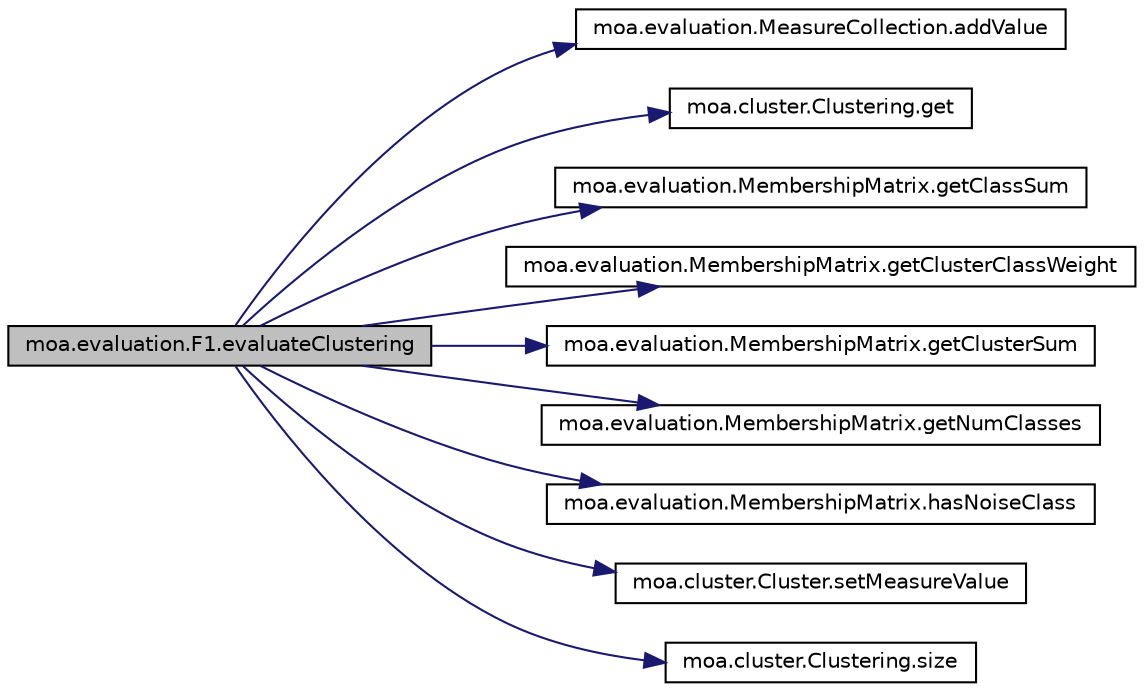 digraph G
{
  edge [fontname="Helvetica",fontsize="10",labelfontname="Helvetica",labelfontsize="10"];
  node [fontname="Helvetica",fontsize="10",shape=record];
  rankdir=LR;
  Node1 [label="moa.evaluation.F1.evaluateClustering",height=0.2,width=0.4,color="black", fillcolor="grey75", style="filled" fontcolor="black"];
  Node1 -> Node2 [color="midnightblue",fontsize="10",style="solid",fontname="Helvetica"];
  Node2 [label="moa.evaluation.MeasureCollection.addValue",height=0.2,width=0.4,color="black", fillcolor="white", style="filled",URL="$classmoa_1_1evaluation_1_1MeasureCollection.html#a344a1c04e2e600092750c6676b9c9906"];
  Node1 -> Node3 [color="midnightblue",fontsize="10",style="solid",fontname="Helvetica"];
  Node3 [label="moa.cluster.Clustering.get",height=0.2,width=0.4,color="black", fillcolor="white", style="filled",URL="$classmoa_1_1cluster_1_1Clustering.html#a6a66be9b90f5cb06b044da278cdf24c9",tooltip="remove a cluster from the clustering"];
  Node1 -> Node4 [color="midnightblue",fontsize="10",style="solid",fontname="Helvetica"];
  Node4 [label="moa.evaluation.MembershipMatrix.getClassSum",height=0.2,width=0.4,color="black", fillcolor="white", style="filled",URL="$classmoa_1_1evaluation_1_1MembershipMatrix.html#a00a08bde6a1f137e6abfb05fcdebfc9d"];
  Node1 -> Node5 [color="midnightblue",fontsize="10",style="solid",fontname="Helvetica"];
  Node5 [label="moa.evaluation.MembershipMatrix.getClusterClassWeight",height=0.2,width=0.4,color="black", fillcolor="white", style="filled",URL="$classmoa_1_1evaluation_1_1MembershipMatrix.html#a61be292a6c5eb832840c837a6d660d16"];
  Node1 -> Node6 [color="midnightblue",fontsize="10",style="solid",fontname="Helvetica"];
  Node6 [label="moa.evaluation.MembershipMatrix.getClusterSum",height=0.2,width=0.4,color="black", fillcolor="white", style="filled",URL="$classmoa_1_1evaluation_1_1MembershipMatrix.html#a14818d896cf3a6e9b11e00ed0c5b5472"];
  Node1 -> Node7 [color="midnightblue",fontsize="10",style="solid",fontname="Helvetica"];
  Node7 [label="moa.evaluation.MembershipMatrix.getNumClasses",height=0.2,width=0.4,color="black", fillcolor="white", style="filled",URL="$classmoa_1_1evaluation_1_1MembershipMatrix.html#a1affa0a55570756783fac0aebc59466f"];
  Node1 -> Node8 [color="midnightblue",fontsize="10",style="solid",fontname="Helvetica"];
  Node8 [label="moa.evaluation.MembershipMatrix.hasNoiseClass",height=0.2,width=0.4,color="black", fillcolor="white", style="filled",URL="$classmoa_1_1evaluation_1_1MembershipMatrix.html#a0eb1eff2465286cd9434a1eef522e32b"];
  Node1 -> Node9 [color="midnightblue",fontsize="10",style="solid",fontname="Helvetica"];
  Node9 [label="moa.cluster.Cluster.setMeasureValue",height=0.2,width=0.4,color="black", fillcolor="white", style="filled",URL="$classmoa_1_1cluster_1_1Cluster.html#a1f98a5ae84ed5963a0fccc9c19deae2a"];
  Node1 -> Node10 [color="midnightblue",fontsize="10",style="solid",fontname="Helvetica"];
  Node10 [label="moa.cluster.Clustering.size",height=0.2,width=0.4,color="black", fillcolor="white", style="filled",URL="$classmoa_1_1cluster_1_1Clustering.html#a054a386d94acf3b88574f061ab4c8d71"];
}
